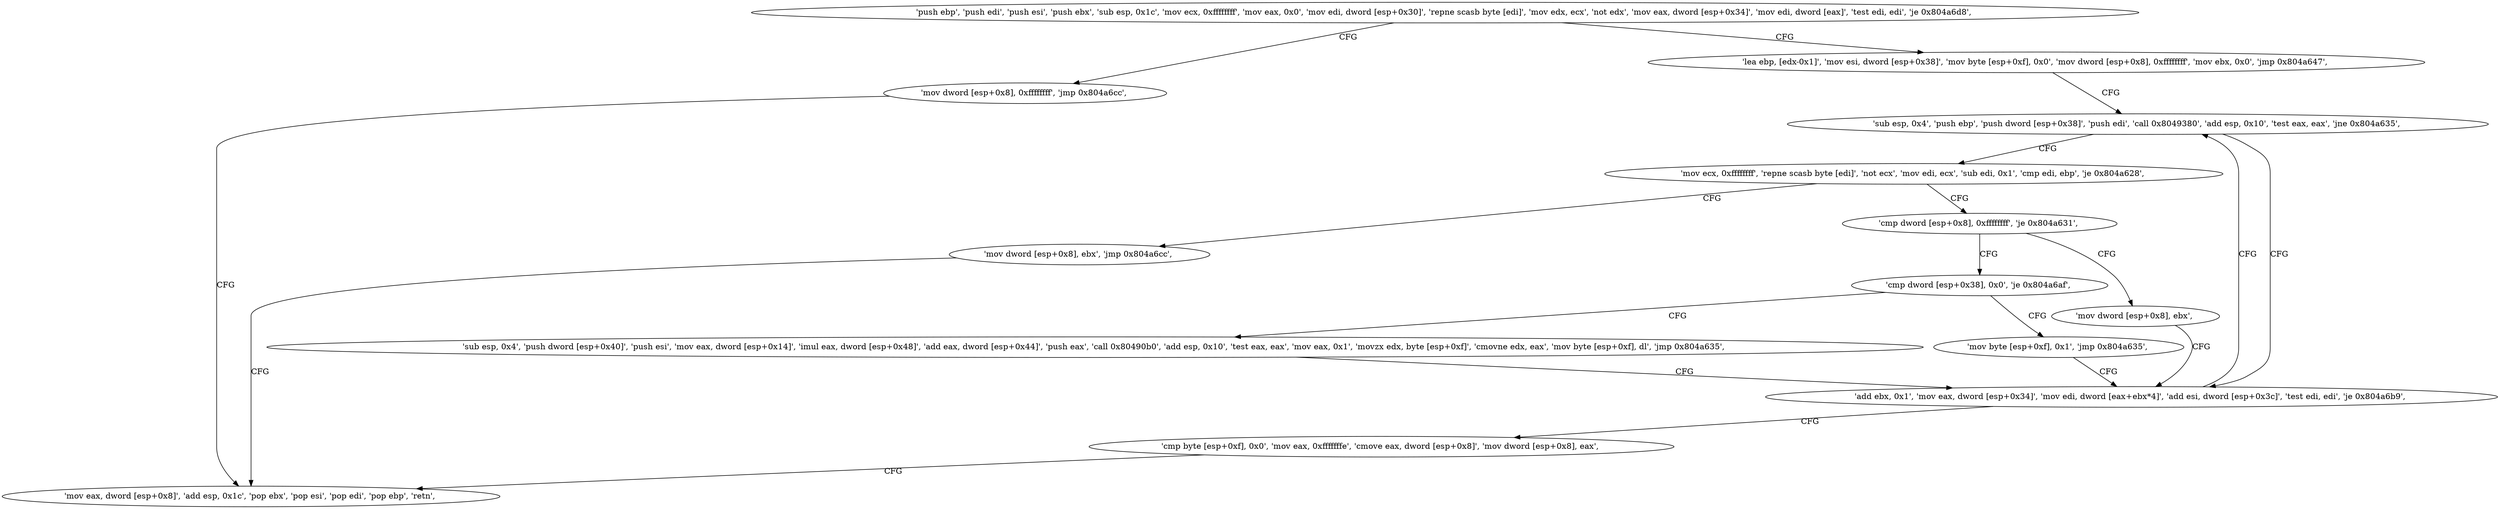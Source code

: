digraph "func" {
"134522340" [label = "'push ebp', 'push edi', 'push esi', 'push ebx', 'sub esp, 0x1c', 'mov ecx, 0xffffffff', 'mov eax, 0x0', 'mov edi, dword [esp+0x30]', 'repne scasb byte [edi]', 'mov edx, ecx', 'not edx', 'mov eax, dword [esp+0x34]', 'mov edi, dword [eax]', 'test edi, edi', 'je 0x804a6d8', " ]
"134522584" [label = "'mov dword [esp+0x8], 0xffffffff', 'jmp 0x804a6cc', " ]
"134522381" [label = "'lea ebp, [edx-0x1]', 'mov esi, dword [esp+0x38]', 'mov byte [esp+0xf], 0x0', 'mov dword [esp+0x8], 0xffffffff', 'mov ebx, 0x0', 'jmp 0x804a647', " ]
"134522572" [label = "'mov eax, dword [esp+0x8]', 'add esp, 0x1c', 'pop ebx', 'pop esi', 'pop edi', 'pop ebp', 'retn', " ]
"134522439" [label = "'sub esp, 0x4', 'push ebp', 'push dword [esp+0x38]', 'push edi', 'call 0x8049380', 'add esp, 0x10', 'test eax, eax', 'jne 0x804a635', " ]
"134522421" [label = "'add ebx, 0x1', 'mov eax, dword [esp+0x34]', 'mov edi, dword [eax+ebx*4]', 'add esi, dword [esp+0x3c]', 'test edi, edi', 'je 0x804a6b9', " ]
"134522460" [label = "'mov ecx, 0xffffffff', 'repne scasb byte [edi]', 'not ecx', 'mov edi, ecx', 'sub edi, 0x1', 'cmp edi, ebp', 'je 0x804a628', " ]
"134522553" [label = "'cmp byte [esp+0xf], 0x0', 'mov eax, 0xfffffffe', 'cmove eax, dword [esp+0x8]', 'mov dword [esp+0x8], eax', " ]
"134522408" [label = "'mov dword [esp+0x8], ebx', 'jmp 0x804a6cc', " ]
"134522478" [label = "'cmp dword [esp+0x8], 0xffffffff', 'je 0x804a631', " ]
"134522417" [label = "'mov dword [esp+0x8], ebx', " ]
"134522485" [label = "'cmp dword [esp+0x38], 0x0', 'je 0x804a6af', " ]
"134522543" [label = "'mov byte [esp+0xf], 0x1', 'jmp 0x804a635', " ]
"134522492" [label = "'sub esp, 0x4', 'push dword [esp+0x40]', 'push esi', 'mov eax, dword [esp+0x14]', 'imul eax, dword [esp+0x48]', 'add eax, dword [esp+0x44]', 'push eax', 'call 0x80490b0', 'add esp, 0x10', 'test eax, eax', 'mov eax, 0x1', 'movzx edx, byte [esp+0xf]', 'cmovne edx, eax', 'mov byte [esp+0xf], dl', 'jmp 0x804a635', " ]
"134522340" -> "134522584" [ label = "CFG" ]
"134522340" -> "134522381" [ label = "CFG" ]
"134522584" -> "134522572" [ label = "CFG" ]
"134522381" -> "134522439" [ label = "CFG" ]
"134522439" -> "134522421" [ label = "CFG" ]
"134522439" -> "134522460" [ label = "CFG" ]
"134522421" -> "134522553" [ label = "CFG" ]
"134522421" -> "134522439" [ label = "CFG" ]
"134522460" -> "134522408" [ label = "CFG" ]
"134522460" -> "134522478" [ label = "CFG" ]
"134522553" -> "134522572" [ label = "CFG" ]
"134522408" -> "134522572" [ label = "CFG" ]
"134522478" -> "134522417" [ label = "CFG" ]
"134522478" -> "134522485" [ label = "CFG" ]
"134522417" -> "134522421" [ label = "CFG" ]
"134522485" -> "134522543" [ label = "CFG" ]
"134522485" -> "134522492" [ label = "CFG" ]
"134522543" -> "134522421" [ label = "CFG" ]
"134522492" -> "134522421" [ label = "CFG" ]
}
